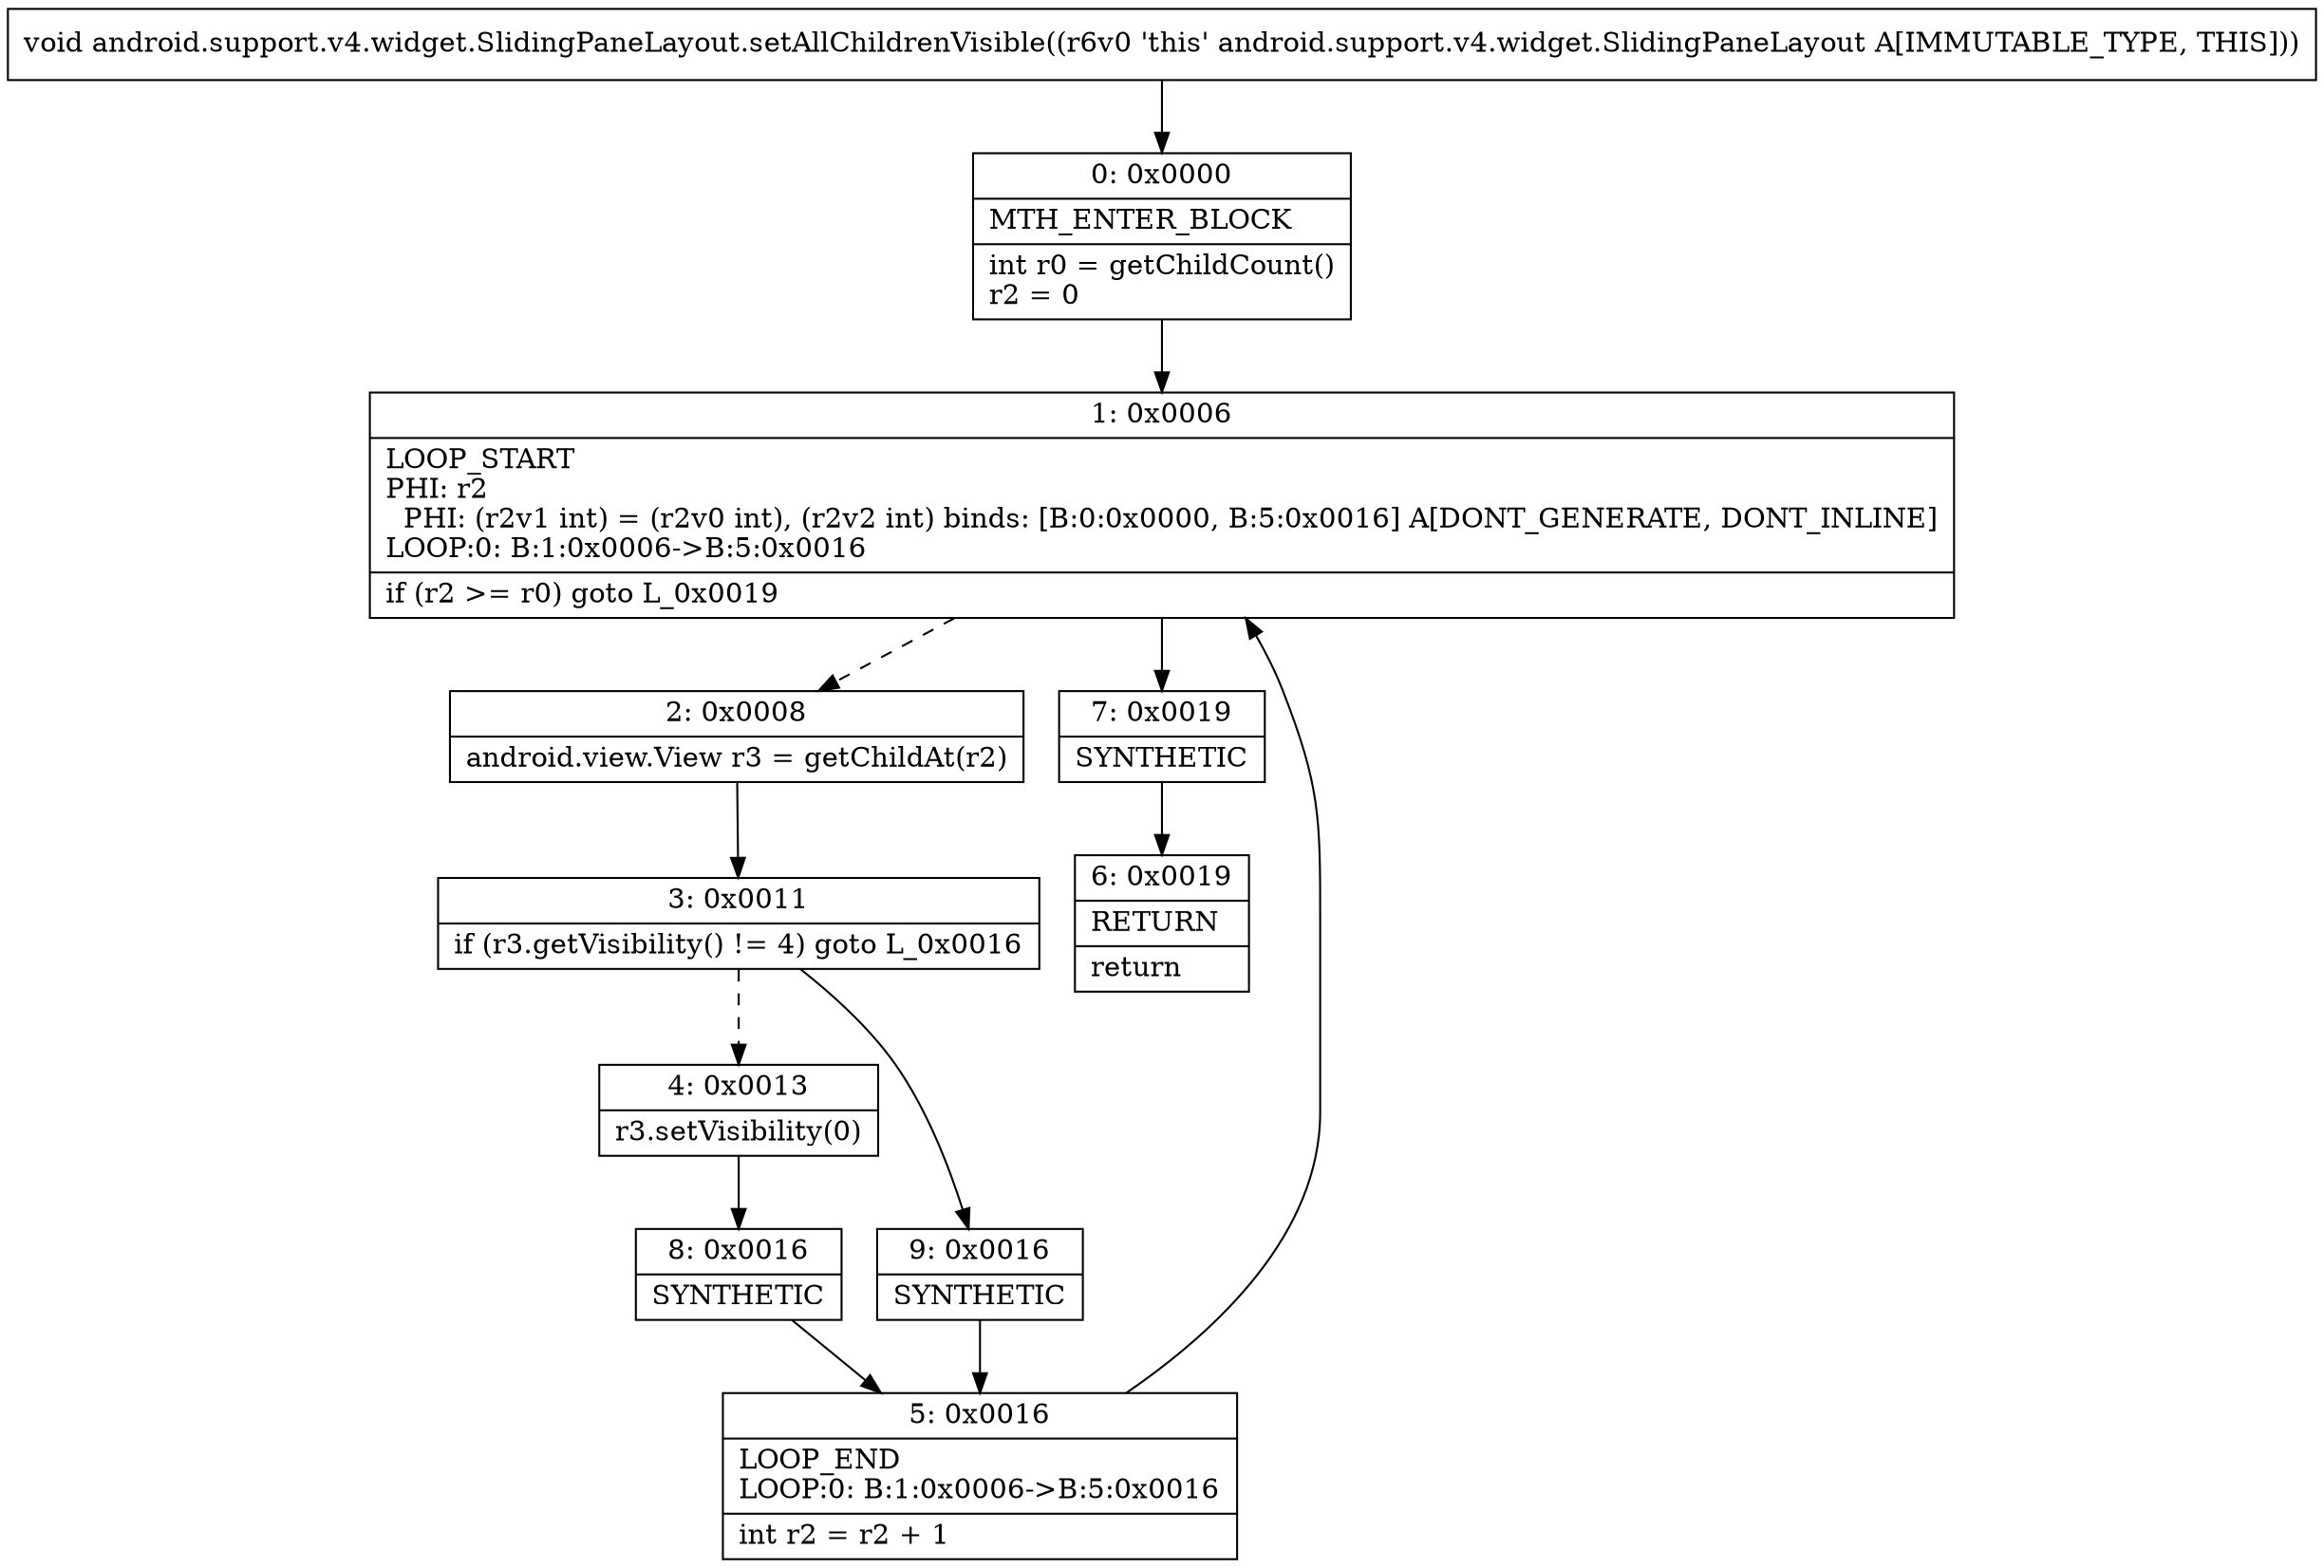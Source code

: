 digraph "CFG forandroid.support.v4.widget.SlidingPaneLayout.setAllChildrenVisible()V" {
Node_0 [shape=record,label="{0\:\ 0x0000|MTH_ENTER_BLOCK\l|int r0 = getChildCount()\lr2 = 0\l}"];
Node_1 [shape=record,label="{1\:\ 0x0006|LOOP_START\lPHI: r2 \l  PHI: (r2v1 int) = (r2v0 int), (r2v2 int) binds: [B:0:0x0000, B:5:0x0016] A[DONT_GENERATE, DONT_INLINE]\lLOOP:0: B:1:0x0006\-\>B:5:0x0016\l|if (r2 \>= r0) goto L_0x0019\l}"];
Node_2 [shape=record,label="{2\:\ 0x0008|android.view.View r3 = getChildAt(r2)\l}"];
Node_3 [shape=record,label="{3\:\ 0x0011|if (r3.getVisibility() != 4) goto L_0x0016\l}"];
Node_4 [shape=record,label="{4\:\ 0x0013|r3.setVisibility(0)\l}"];
Node_5 [shape=record,label="{5\:\ 0x0016|LOOP_END\lLOOP:0: B:1:0x0006\-\>B:5:0x0016\l|int r2 = r2 + 1\l}"];
Node_6 [shape=record,label="{6\:\ 0x0019|RETURN\l|return\l}"];
Node_7 [shape=record,label="{7\:\ 0x0019|SYNTHETIC\l}"];
Node_8 [shape=record,label="{8\:\ 0x0016|SYNTHETIC\l}"];
Node_9 [shape=record,label="{9\:\ 0x0016|SYNTHETIC\l}"];
MethodNode[shape=record,label="{void android.support.v4.widget.SlidingPaneLayout.setAllChildrenVisible((r6v0 'this' android.support.v4.widget.SlidingPaneLayout A[IMMUTABLE_TYPE, THIS])) }"];
MethodNode -> Node_0;
Node_0 -> Node_1;
Node_1 -> Node_2[style=dashed];
Node_1 -> Node_7;
Node_2 -> Node_3;
Node_3 -> Node_4[style=dashed];
Node_3 -> Node_9;
Node_4 -> Node_8;
Node_5 -> Node_1;
Node_7 -> Node_6;
Node_8 -> Node_5;
Node_9 -> Node_5;
}

